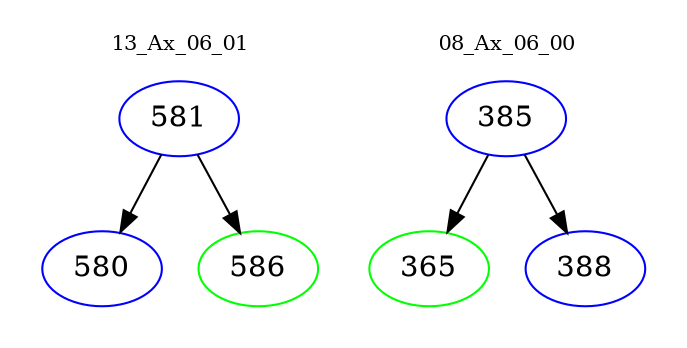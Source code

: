 digraph{
subgraph cluster_0 {
color = white
label = "13_Ax_06_01";
fontsize=10;
T0_581 [label="581", color="blue"]
T0_581 -> T0_580 [color="black"]
T0_580 [label="580", color="blue"]
T0_581 -> T0_586 [color="black"]
T0_586 [label="586", color="green"]
}
subgraph cluster_1 {
color = white
label = "08_Ax_06_00";
fontsize=10;
T1_385 [label="385", color="blue"]
T1_385 -> T1_365 [color="black"]
T1_365 [label="365", color="green"]
T1_385 -> T1_388 [color="black"]
T1_388 [label="388", color="blue"]
}
}
